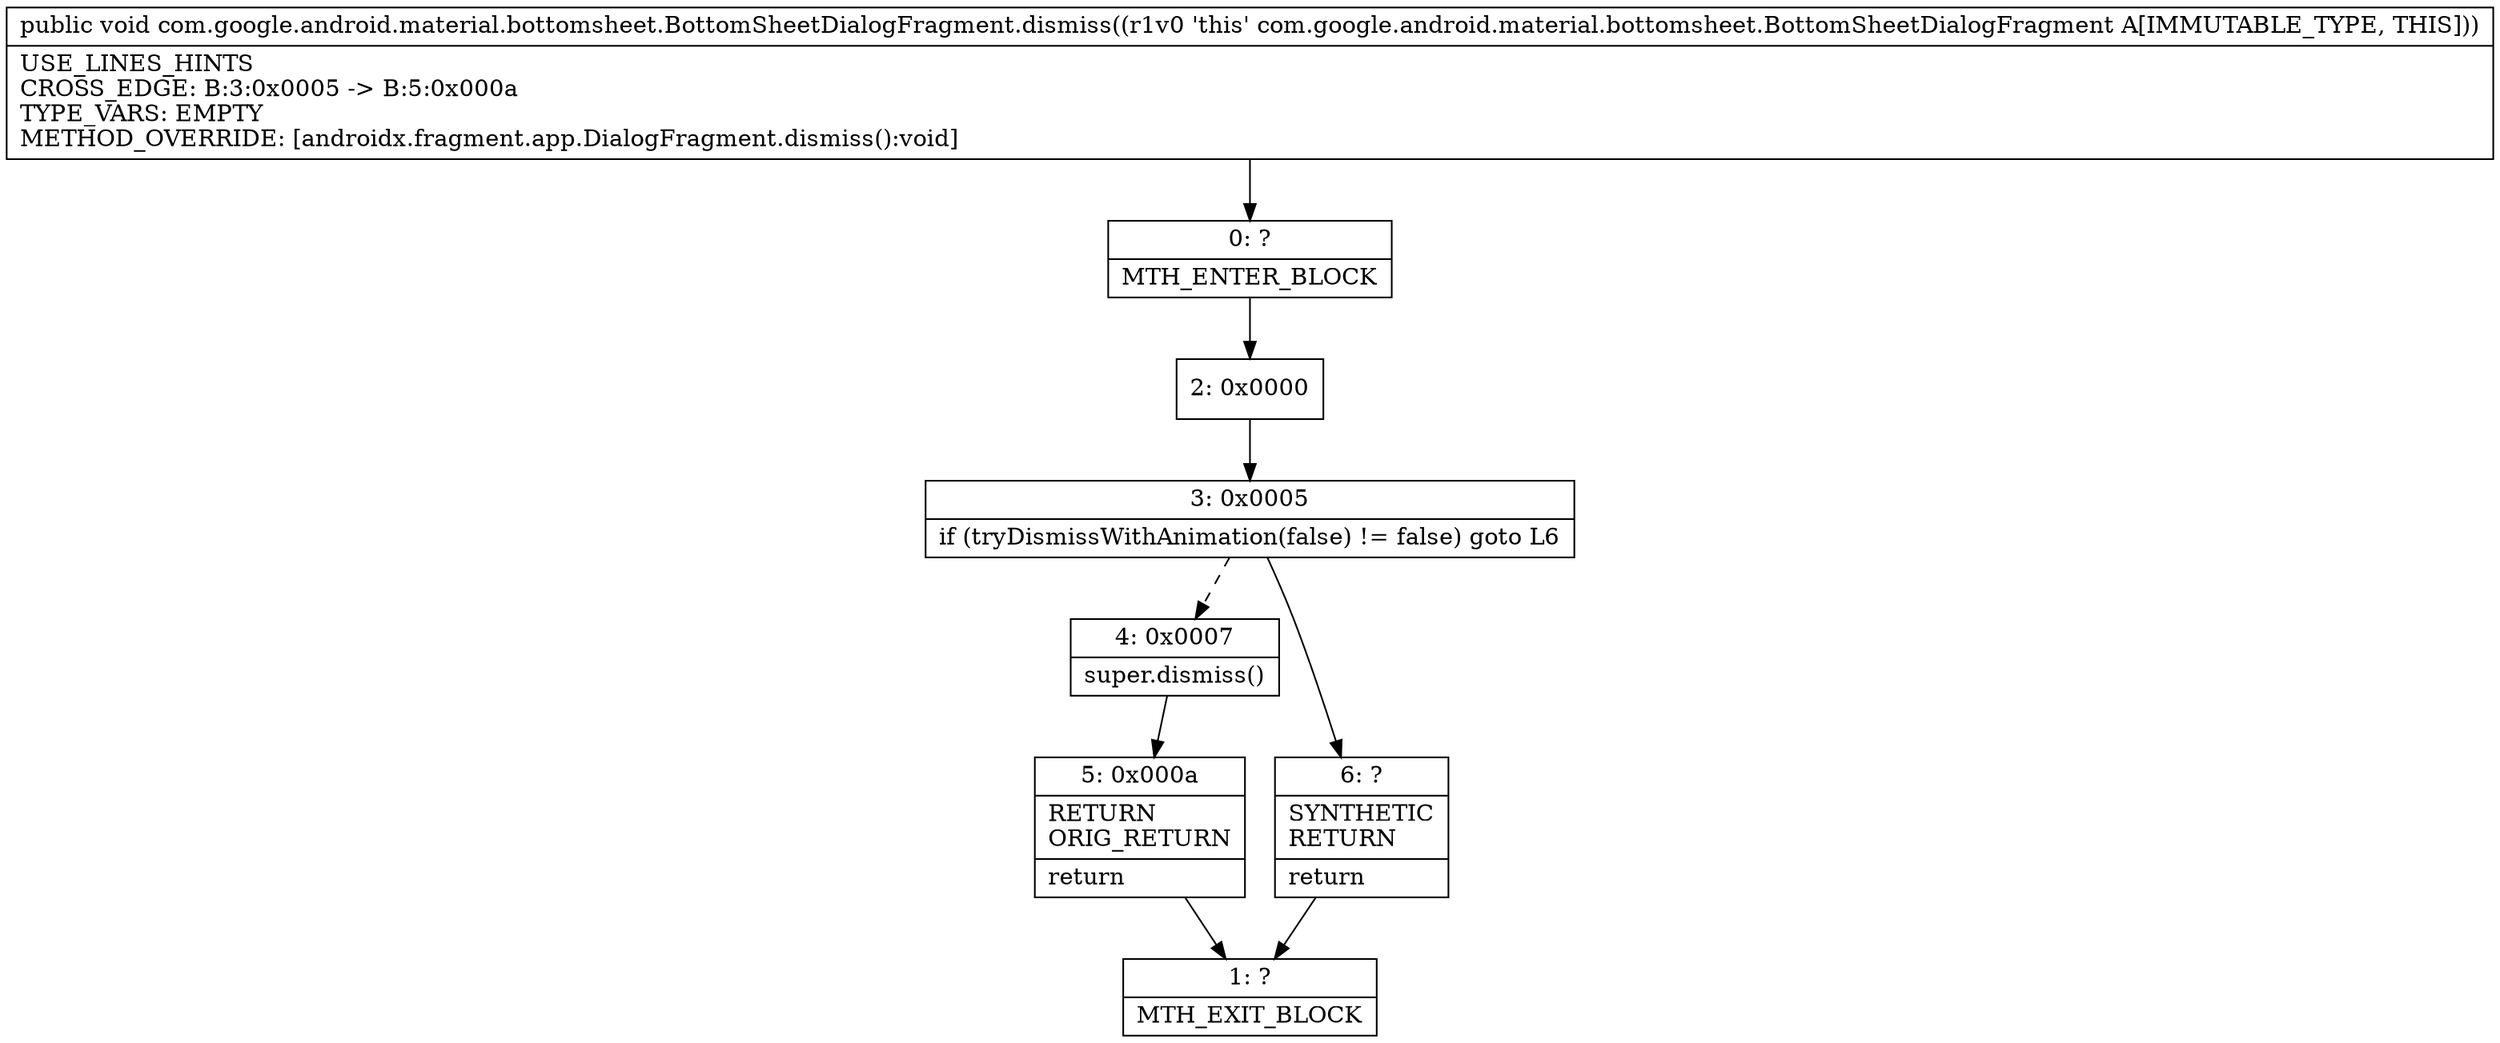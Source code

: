 digraph "CFG forcom.google.android.material.bottomsheet.BottomSheetDialogFragment.dismiss()V" {
Node_0 [shape=record,label="{0\:\ ?|MTH_ENTER_BLOCK\l}"];
Node_2 [shape=record,label="{2\:\ 0x0000}"];
Node_3 [shape=record,label="{3\:\ 0x0005|if (tryDismissWithAnimation(false) != false) goto L6\l}"];
Node_4 [shape=record,label="{4\:\ 0x0007|super.dismiss()\l}"];
Node_5 [shape=record,label="{5\:\ 0x000a|RETURN\lORIG_RETURN\l|return\l}"];
Node_1 [shape=record,label="{1\:\ ?|MTH_EXIT_BLOCK\l}"];
Node_6 [shape=record,label="{6\:\ ?|SYNTHETIC\lRETURN\l|return\l}"];
MethodNode[shape=record,label="{public void com.google.android.material.bottomsheet.BottomSheetDialogFragment.dismiss((r1v0 'this' com.google.android.material.bottomsheet.BottomSheetDialogFragment A[IMMUTABLE_TYPE, THIS]))  | USE_LINES_HINTS\lCROSS_EDGE: B:3:0x0005 \-\> B:5:0x000a\lTYPE_VARS: EMPTY\lMETHOD_OVERRIDE: [androidx.fragment.app.DialogFragment.dismiss():void]\l}"];
MethodNode -> Node_0;Node_0 -> Node_2;
Node_2 -> Node_3;
Node_3 -> Node_4[style=dashed];
Node_3 -> Node_6;
Node_4 -> Node_5;
Node_5 -> Node_1;
Node_6 -> Node_1;
}

